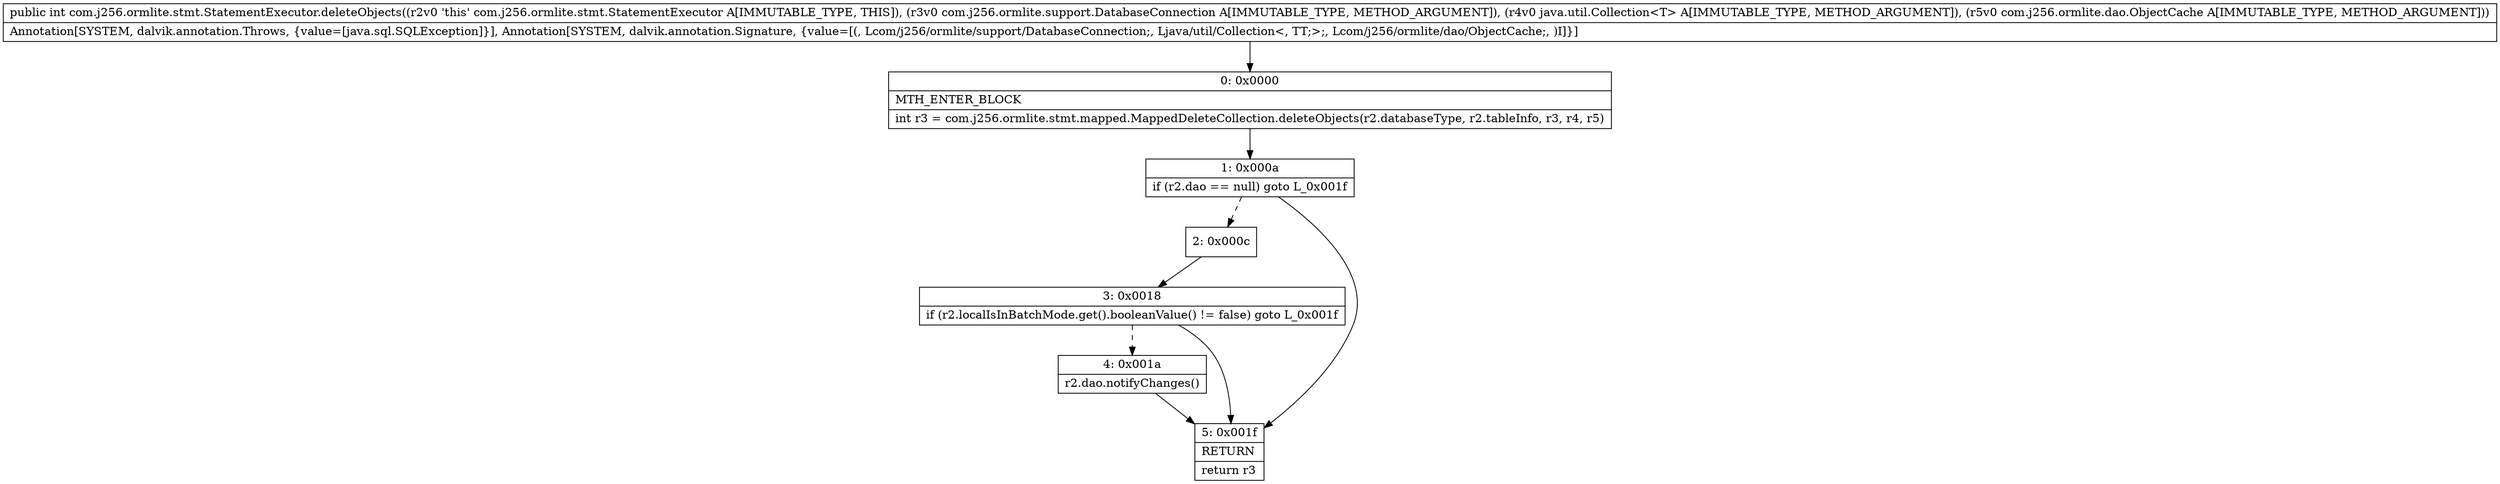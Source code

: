 digraph "CFG forcom.j256.ormlite.stmt.StatementExecutor.deleteObjects(Lcom\/j256\/ormlite\/support\/DatabaseConnection;Ljava\/util\/Collection;Lcom\/j256\/ormlite\/dao\/ObjectCache;)I" {
Node_0 [shape=record,label="{0\:\ 0x0000|MTH_ENTER_BLOCK\l|int r3 = com.j256.ormlite.stmt.mapped.MappedDeleteCollection.deleteObjects(r2.databaseType, r2.tableInfo, r3, r4, r5)\l}"];
Node_1 [shape=record,label="{1\:\ 0x000a|if (r2.dao == null) goto L_0x001f\l}"];
Node_2 [shape=record,label="{2\:\ 0x000c}"];
Node_3 [shape=record,label="{3\:\ 0x0018|if (r2.localIsInBatchMode.get().booleanValue() != false) goto L_0x001f\l}"];
Node_4 [shape=record,label="{4\:\ 0x001a|r2.dao.notifyChanges()\l}"];
Node_5 [shape=record,label="{5\:\ 0x001f|RETURN\l|return r3\l}"];
MethodNode[shape=record,label="{public int com.j256.ormlite.stmt.StatementExecutor.deleteObjects((r2v0 'this' com.j256.ormlite.stmt.StatementExecutor A[IMMUTABLE_TYPE, THIS]), (r3v0 com.j256.ormlite.support.DatabaseConnection A[IMMUTABLE_TYPE, METHOD_ARGUMENT]), (r4v0 java.util.Collection\<T\> A[IMMUTABLE_TYPE, METHOD_ARGUMENT]), (r5v0 com.j256.ormlite.dao.ObjectCache A[IMMUTABLE_TYPE, METHOD_ARGUMENT]))  | Annotation[SYSTEM, dalvik.annotation.Throws, \{value=[java.sql.SQLException]\}], Annotation[SYSTEM, dalvik.annotation.Signature, \{value=[(, Lcom\/j256\/ormlite\/support\/DatabaseConnection;, Ljava\/util\/Collection\<, TT;\>;, Lcom\/j256\/ormlite\/dao\/ObjectCache;, )I]\}]\l}"];
MethodNode -> Node_0;
Node_0 -> Node_1;
Node_1 -> Node_2[style=dashed];
Node_1 -> Node_5;
Node_2 -> Node_3;
Node_3 -> Node_4[style=dashed];
Node_3 -> Node_5;
Node_4 -> Node_5;
}

